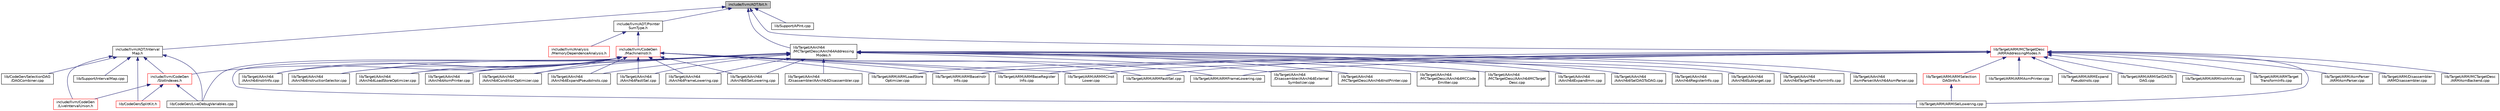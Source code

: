digraph "include/llvm/ADT/bit.h"
{
 // LATEX_PDF_SIZE
  bgcolor="transparent";
  edge [fontname="Helvetica",fontsize="10",labelfontname="Helvetica",labelfontsize="10"];
  node [fontname="Helvetica",fontsize="10",shape="box"];
  Node1 [label="include/llvm/ADT/bit.h",height=0.2,width=0.4,color="black", fillcolor="grey75", style="filled", fontcolor="black",tooltip=" "];
  Node1 -> Node2 [dir="back",color="midnightblue",fontsize="10",style="solid",fontname="Helvetica"];
  Node2 [label="include/llvm/ADT/Interval\lMap.h",height=0.2,width=0.4,color="black",URL="$IntervalMap_8h.html",tooltip=" "];
  Node2 -> Node3 [dir="back",color="midnightblue",fontsize="10",style="solid",fontname="Helvetica"];
  Node3 [label="include/llvm/CodeGen\l/LiveIntervalUnion.h",height=0.2,width=0.4,color="red",URL="$LiveIntervalUnion_8h.html",tooltip=" "];
  Node2 -> Node15 [dir="back",color="midnightblue",fontsize="10",style="solid",fontname="Helvetica"];
  Node15 [label="include/llvm/CodeGen\l/SlotIndexes.h",height=0.2,width=0.4,color="red",URL="$SlotIndexes_8h.html",tooltip=" "];
  Node15 -> Node3 [dir="back",color="midnightblue",fontsize="10",style="solid",fontname="Helvetica"];
  Node15 -> Node23 [dir="back",color="midnightblue",fontsize="10",style="solid",fontname="Helvetica"];
  Node23 [label="lib/CodeGen/LiveDebugVariables.cpp",height=0.2,width=0.4,color="black",URL="$LiveDebugVariables_8cpp.html",tooltip=" "];
  Node15 -> Node37 [dir="back",color="midnightblue",fontsize="10",style="solid",fontname="Helvetica"];
  Node37 [label="lib/CodeGen/SplitKit.h",height=0.2,width=0.4,color="red",URL="$SplitKit_8h.html",tooltip=" "];
  Node2 -> Node23 [dir="back",color="midnightblue",fontsize="10",style="solid",fontname="Helvetica"];
  Node2 -> Node109 [dir="back",color="midnightblue",fontsize="10",style="solid",fontname="Helvetica"];
  Node109 [label="lib/CodeGen/SelectionDAG\l/DAGCombiner.cpp",height=0.2,width=0.4,color="black",URL="$DAGCombiner_8cpp.html",tooltip=" "];
  Node2 -> Node37 [dir="back",color="midnightblue",fontsize="10",style="solid",fontname="Helvetica"];
  Node2 -> Node110 [dir="back",color="midnightblue",fontsize="10",style="solid",fontname="Helvetica"];
  Node110 [label="lib/Support/IntervalMap.cpp",height=0.2,width=0.4,color="black",URL="$IntervalMap_8cpp.html",tooltip=" "];
  Node1 -> Node111 [dir="back",color="midnightblue",fontsize="10",style="solid",fontname="Helvetica"];
  Node111 [label="include/llvm/ADT/Pointer\lSumType.h",height=0.2,width=0.4,color="black",URL="$PointerSumType_8h.html",tooltip=" "];
  Node111 -> Node112 [dir="back",color="midnightblue",fontsize="10",style="solid",fontname="Helvetica"];
  Node112 [label="include/llvm/Analysis\l/MemoryDependenceAnalysis.h",height=0.2,width=0.4,color="red",URL="$MemoryDependenceAnalysis_8h.html",tooltip=" "];
  Node111 -> Node131 [dir="back",color="midnightblue",fontsize="10",style="solid",fontname="Helvetica"];
  Node131 [label="include/llvm/CodeGen\l/MachineInstr.h",height=0.2,width=0.4,color="red",URL="$MachineInstr_8h.html",tooltip=" "];
  Node131 -> Node15 [dir="back",color="midnightblue",fontsize="10",style="solid",fontname="Helvetica"];
  Node131 -> Node23 [dir="back",color="midnightblue",fontsize="10",style="solid",fontname="Helvetica"];
  Node131 -> Node360 [dir="back",color="midnightblue",fontsize="10",style="solid",fontname="Helvetica"];
  Node360 [label="lib/Target/AArch64\l/AArch64AsmPrinter.cpp",height=0.2,width=0.4,color="black",URL="$AArch64AsmPrinter_8cpp.html",tooltip=" "];
  Node131 -> Node794 [dir="back",color="midnightblue",fontsize="10",style="solid",fontname="Helvetica"];
  Node794 [label="lib/Target/AArch64\l/AArch64ConditionOptimizer.cpp",height=0.2,width=0.4,color="black",URL="$AArch64ConditionOptimizer_8cpp.html",tooltip=" "];
  Node131 -> Node366 [dir="back",color="midnightblue",fontsize="10",style="solid",fontname="Helvetica"];
  Node366 [label="lib/Target/AArch64\l/AArch64ExpandPseudoInsts.cpp",height=0.2,width=0.4,color="black",URL="$AArch64ExpandPseudoInsts_8cpp.html",tooltip=" "];
  Node131 -> Node211 [dir="back",color="midnightblue",fontsize="10",style="solid",fontname="Helvetica"];
  Node211 [label="lib/Target/AArch64\l/AArch64FastISel.cpp",height=0.2,width=0.4,color="black",URL="$AArch64FastISel_8cpp.html",tooltip=" "];
  Node131 -> Node368 [dir="back",color="midnightblue",fontsize="10",style="solid",fontname="Helvetica"];
  Node368 [label="lib/Target/AArch64\l/AArch64FrameLowering.cpp",height=0.2,width=0.4,color="black",URL="$AArch64FrameLowering_8cpp.html",tooltip=" "];
  Node131 -> Node357 [dir="back",color="midnightblue",fontsize="10",style="solid",fontname="Helvetica"];
  Node357 [label="lib/Target/AArch64\l/AArch64ISelLowering.cpp",height=0.2,width=0.4,color="black",URL="$AArch64ISelLowering_8cpp.html",tooltip=" "];
  Node131 -> Node369 [dir="back",color="midnightblue",fontsize="10",style="solid",fontname="Helvetica"];
  Node369 [label="lib/Target/AArch64\l/AArch64InstrInfo.cpp",height=0.2,width=0.4,color="black",URL="$AArch64InstrInfo_8cpp.html",tooltip=" "];
  Node131 -> Node183 [dir="back",color="midnightblue",fontsize="10",style="solid",fontname="Helvetica"];
  Node183 [label="lib/Target/AArch64\l/AArch64InstructionSelector.cpp",height=0.2,width=0.4,color="black",URL="$AArch64InstructionSelector_8cpp.html",tooltip="This file implements the targeting of the InstructionSelector class for AArch64."];
  Node131 -> Node370 [dir="back",color="midnightblue",fontsize="10",style="solid",fontname="Helvetica"];
  Node370 [label="lib/Target/AArch64\l/AArch64LoadStoreOptimizer.cpp",height=0.2,width=0.4,color="black",URL="$AArch64LoadStoreOptimizer_8cpp.html",tooltip=" "];
  Node131 -> Node193 [dir="back",color="midnightblue",fontsize="10",style="solid",fontname="Helvetica"];
  Node193 [label="lib/Target/ARM/ARMBaseInstr\lInfo.cpp",height=0.2,width=0.4,color="black",URL="$ARMBaseInstrInfo_8cpp.html",tooltip=" "];
  Node131 -> Node452 [dir="back",color="midnightblue",fontsize="10",style="solid",fontname="Helvetica"];
  Node452 [label="lib/Target/ARM/ARMBaseRegister\lInfo.cpp",height=0.2,width=0.4,color="black",URL="$ARMBaseRegisterInfo_8cpp.html",tooltip=" "];
  Node131 -> Node212 [dir="back",color="midnightblue",fontsize="10",style="solid",fontname="Helvetica"];
  Node212 [label="lib/Target/ARM/ARMFastISel.cpp",height=0.2,width=0.4,color="black",URL="$ARMFastISel_8cpp.html",tooltip=" "];
  Node131 -> Node457 [dir="back",color="midnightblue",fontsize="10",style="solid",fontname="Helvetica"];
  Node457 [label="lib/Target/ARM/ARMFrameLowering.cpp",height=0.2,width=0.4,color="black",URL="$ARMFrameLowering_8cpp.html",tooltip=" "];
  Node131 -> Node444 [dir="back",color="midnightblue",fontsize="10",style="solid",fontname="Helvetica"];
  Node444 [label="lib/Target/ARM/ARMISelLowering.cpp",height=0.2,width=0.4,color="black",URL="$ARMISelLowering_8cpp.html",tooltip=" "];
  Node131 -> Node446 [dir="back",color="midnightblue",fontsize="10",style="solid",fontname="Helvetica"];
  Node446 [label="lib/Target/ARM/ARMLoadStore\lOptimizer.cpp",height=0.2,width=0.4,color="black",URL="$ARMLoadStoreOptimizer_8cpp.html",tooltip=" "];
  Node131 -> Node451 [dir="back",color="midnightblue",fontsize="10",style="solid",fontname="Helvetica"];
  Node451 [label="lib/Target/ARM/ARMMCInst\lLower.cpp",height=0.2,width=0.4,color="black",URL="$ARMMCInstLower_8cpp.html",tooltip=" "];
  Node1 -> Node1087 [dir="back",color="midnightblue",fontsize="10",style="solid",fontname="Helvetica"];
  Node1087 [label="lib/Support/APInt.cpp",height=0.2,width=0.4,color="black",URL="$APInt_8cpp.html",tooltip=" "];
  Node1 -> Node1088 [dir="back",color="midnightblue",fontsize="10",style="solid",fontname="Helvetica"];
  Node1088 [label="lib/Target/AArch64\l/MCTargetDesc/AArch64Addressing\lModes.h",height=0.2,width=0.4,color="black",URL="$AArch64AddressingModes_8h.html",tooltip=" "];
  Node1088 -> Node360 [dir="back",color="midnightblue",fontsize="10",style="solid",fontname="Helvetica"];
  Node1088 -> Node794 [dir="back",color="midnightblue",fontsize="10",style="solid",fontname="Helvetica"];
  Node1088 -> Node1089 [dir="back",color="midnightblue",fontsize="10",style="solid",fontname="Helvetica"];
  Node1089 [label="lib/Target/AArch64\l/AArch64ExpandImm.cpp",height=0.2,width=0.4,color="black",URL="$AArch64ExpandImm_8cpp.html",tooltip=" "];
  Node1088 -> Node366 [dir="back",color="midnightblue",fontsize="10",style="solid",fontname="Helvetica"];
  Node1088 -> Node211 [dir="back",color="midnightblue",fontsize="10",style="solid",fontname="Helvetica"];
  Node1088 -> Node368 [dir="back",color="midnightblue",fontsize="10",style="solid",fontname="Helvetica"];
  Node1088 -> Node223 [dir="back",color="midnightblue",fontsize="10",style="solid",fontname="Helvetica"];
  Node223 [label="lib/Target/AArch64\l/AArch64ISelDAGToDAG.cpp",height=0.2,width=0.4,color="black",URL="$AArch64ISelDAGToDAG_8cpp.html",tooltip=" "];
  Node1088 -> Node357 [dir="back",color="midnightblue",fontsize="10",style="solid",fontname="Helvetica"];
  Node1088 -> Node369 [dir="back",color="midnightblue",fontsize="10",style="solid",fontname="Helvetica"];
  Node1088 -> Node183 [dir="back",color="midnightblue",fontsize="10",style="solid",fontname="Helvetica"];
  Node1088 -> Node370 [dir="back",color="midnightblue",fontsize="10",style="solid",fontname="Helvetica"];
  Node1088 -> Node372 [dir="back",color="midnightblue",fontsize="10",style="solid",fontname="Helvetica"];
  Node372 [label="lib/Target/AArch64\l/AArch64RegisterInfo.cpp",height=0.2,width=0.4,color="black",URL="$AArch64RegisterInfo_8cpp.html",tooltip=" "];
  Node1088 -> Node80 [dir="back",color="midnightblue",fontsize="10",style="solid",fontname="Helvetica"];
  Node80 [label="lib/Target/AArch64\l/AArch64Subtarget.cpp",height=0.2,width=0.4,color="black",URL="$AArch64Subtarget_8cpp.html",tooltip=" "];
  Node1088 -> Node258 [dir="back",color="midnightblue",fontsize="10",style="solid",fontname="Helvetica"];
  Node258 [label="lib/Target/AArch64\l/AArch64TargetTransformInfo.cpp",height=0.2,width=0.4,color="black",URL="$AArch64TargetTransformInfo_8cpp.html",tooltip=" "];
  Node1088 -> Node803 [dir="back",color="midnightblue",fontsize="10",style="solid",fontname="Helvetica"];
  Node803 [label="lib/Target/AArch64\l/AsmParser/AArch64AsmParser.cpp",height=0.2,width=0.4,color="black",URL="$AArch64AsmParser_8cpp.html",tooltip=" "];
  Node1088 -> Node1090 [dir="back",color="midnightblue",fontsize="10",style="solid",fontname="Helvetica"];
  Node1090 [label="lib/Target/AArch64\l/Disassembler/AArch64Disassembler.cpp",height=0.2,width=0.4,color="black",URL="$AArch64Disassembler_8cpp.html",tooltip=" "];
  Node1088 -> Node1091 [dir="back",color="midnightblue",fontsize="10",style="solid",fontname="Helvetica"];
  Node1091 [label="lib/Target/AArch64\l/Disassembler/AArch64External\lSymbolizer.cpp",height=0.2,width=0.4,color="black",URL="$AArch64ExternalSymbolizer_8cpp.html",tooltip=" "];
  Node1088 -> Node1092 [dir="back",color="midnightblue",fontsize="10",style="solid",fontname="Helvetica"];
  Node1092 [label="lib/Target/AArch64\l/MCTargetDesc/AArch64InstPrinter.cpp",height=0.2,width=0.4,color="black",URL="$AArch64InstPrinter_8cpp.html",tooltip=" "];
  Node1088 -> Node1093 [dir="back",color="midnightblue",fontsize="10",style="solid",fontname="Helvetica"];
  Node1093 [label="lib/Target/AArch64\l/MCTargetDesc/AArch64MCCode\lEmitter.cpp",height=0.2,width=0.4,color="black",URL="$AArch64MCCodeEmitter_8cpp.html",tooltip=" "];
  Node1088 -> Node1094 [dir="back",color="midnightblue",fontsize="10",style="solid",fontname="Helvetica"];
  Node1094 [label="lib/Target/AArch64\l/MCTargetDesc/AArch64MCTarget\lDesc.cpp",height=0.2,width=0.4,color="black",URL="$AArch64MCTargetDesc_8cpp.html",tooltip=" "];
  Node1 -> Node1095 [dir="back",color="midnightblue",fontsize="10",style="solid",fontname="Helvetica"];
  Node1095 [label="lib/Target/ARM/MCTargetDesc\l/ARMAddressingModes.h",height=0.2,width=0.4,color="red",URL="$ARMAddressingModes_8h.html",tooltip=" "];
  Node1095 -> Node450 [dir="back",color="midnightblue",fontsize="10",style="solid",fontname="Helvetica"];
  Node450 [label="lib/Target/ARM/ARMAsmPrinter.cpp",height=0.2,width=0.4,color="black",URL="$ARMAsmPrinter_8cpp.html",tooltip=" "];
  Node1095 -> Node193 [dir="back",color="midnightblue",fontsize="10",style="solid",fontname="Helvetica"];
  Node1095 -> Node452 [dir="back",color="midnightblue",fontsize="10",style="solid",fontname="Helvetica"];
  Node1095 -> Node456 [dir="back",color="midnightblue",fontsize="10",style="solid",fontname="Helvetica"];
  Node456 [label="lib/Target/ARM/ARMExpand\lPseudoInsts.cpp",height=0.2,width=0.4,color="black",URL="$ARMExpandPseudoInsts_8cpp.html",tooltip=" "];
  Node1095 -> Node212 [dir="back",color="midnightblue",fontsize="10",style="solid",fontname="Helvetica"];
  Node1095 -> Node457 [dir="back",color="midnightblue",fontsize="10",style="solid",fontname="Helvetica"];
  Node1095 -> Node227 [dir="back",color="midnightblue",fontsize="10",style="solid",fontname="Helvetica"];
  Node227 [label="lib/Target/ARM/ARMISelDAGTo\lDAG.cpp",height=0.2,width=0.4,color="black",URL="$ARMISelDAGToDAG_8cpp.html",tooltip=" "];
  Node1095 -> Node444 [dir="back",color="midnightblue",fontsize="10",style="solid",fontname="Helvetica"];
  Node1095 -> Node194 [dir="back",color="midnightblue",fontsize="10",style="solid",fontname="Helvetica"];
  Node194 [label="lib/Target/ARM/ARMInstrInfo.cpp",height=0.2,width=0.4,color="black",URL="$ARMInstrInfo_8cpp.html",tooltip=" "];
  Node1095 -> Node446 [dir="back",color="midnightblue",fontsize="10",style="solid",fontname="Helvetica"];
  Node1095 -> Node451 [dir="back",color="midnightblue",fontsize="10",style="solid",fontname="Helvetica"];
  Node1095 -> Node1096 [dir="back",color="midnightblue",fontsize="10",style="solid",fontname="Helvetica"];
  Node1096 [label="lib/Target/ARM/ARMSelection\lDAGInfo.h",height=0.2,width=0.4,color="red",URL="$ARMSelectionDAGInfo_8h.html",tooltip=" "];
  Node1096 -> Node444 [dir="back",color="midnightblue",fontsize="10",style="solid",fontname="Helvetica"];
  Node1095 -> Node266 [dir="back",color="midnightblue",fontsize="10",style="solid",fontname="Helvetica"];
  Node266 [label="lib/Target/ARM/ARMTarget\lTransformInfo.cpp",height=0.2,width=0.4,color="black",URL="$ARMTargetTransformInfo_8cpp.html",tooltip=" "];
  Node1095 -> Node815 [dir="back",color="midnightblue",fontsize="10",style="solid",fontname="Helvetica"];
  Node815 [label="lib/Target/ARM/AsmParser\l/ARMAsmParser.cpp",height=0.2,width=0.4,color="black",URL="$ARMAsmParser_8cpp.html",tooltip=" "];
  Node1095 -> Node816 [dir="back",color="midnightblue",fontsize="10",style="solid",fontname="Helvetica"];
  Node816 [label="lib/Target/ARM/Disassembler\l/ARMDisassembler.cpp",height=0.2,width=0.4,color="black",URL="$ARMDisassembler_8cpp.html",tooltip=" "];
  Node1095 -> Node1097 [dir="back",color="midnightblue",fontsize="10",style="solid",fontname="Helvetica"];
  Node1097 [label="lib/Target/ARM/MCTargetDesc\l/ARMAsmBackend.cpp",height=0.2,width=0.4,color="black",URL="$ARMAsmBackend_8cpp.html",tooltip=" "];
}
